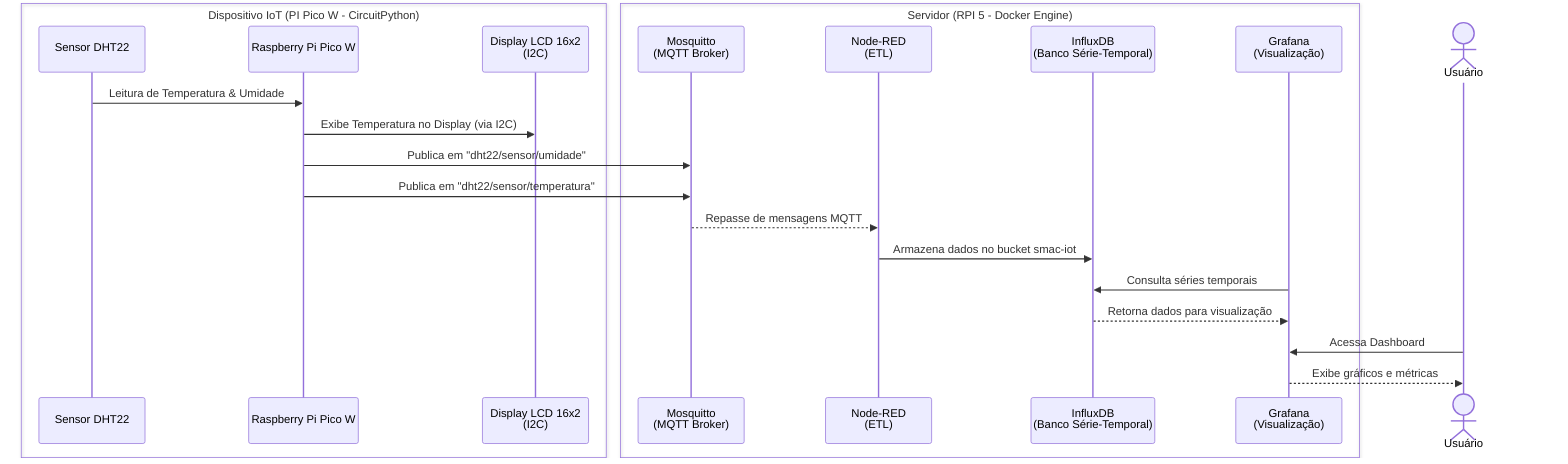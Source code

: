 sequenceDiagram
    box Dispositivo IoT (PI Pico W - CircuitPython)
        participant DHT22 as Sensor DHT22
        participant Pico as Raspberry Pi Pico W
        participant LCD as Display LCD 16x2<br/>(I2C)
    end

    box Servidor (RPI 5 - Docker Engine)
        participant Mosquitto as Mosquitto<br/>(MQTT Broker)
        participant NodeRed as Node-RED<br/>(ETL)
        participant InfluxDB as InfluxDB<br/>(Banco Série-Temporal)
        participant Grafana as Grafana<br/>(Visualização)

    end

    actor Usuario as Usuário

    DHT22->>Pico: Leitura de Temperatura & Umidade
    Pico->>LCD: Exibe Temperatura no Display (via I2C)
    Pico->>Mosquitto: Publica em "dht22/sensor/umidade"
    Pico->>Mosquitto: Publica em "dht22/sensor/temperatura"

    Mosquitto-->>NodeRed: Repasse de mensagens MQTT
    NodeRed->>InfluxDB: Armazena dados no bucket smac-iot

    Grafana->>InfluxDB: Consulta séries temporais
    InfluxDB-->>Grafana: Retorna dados para visualização
    Usuario->>Grafana: Acessa Dashboard
    Grafana-->>Usuario: Exibe gráficos e métricas